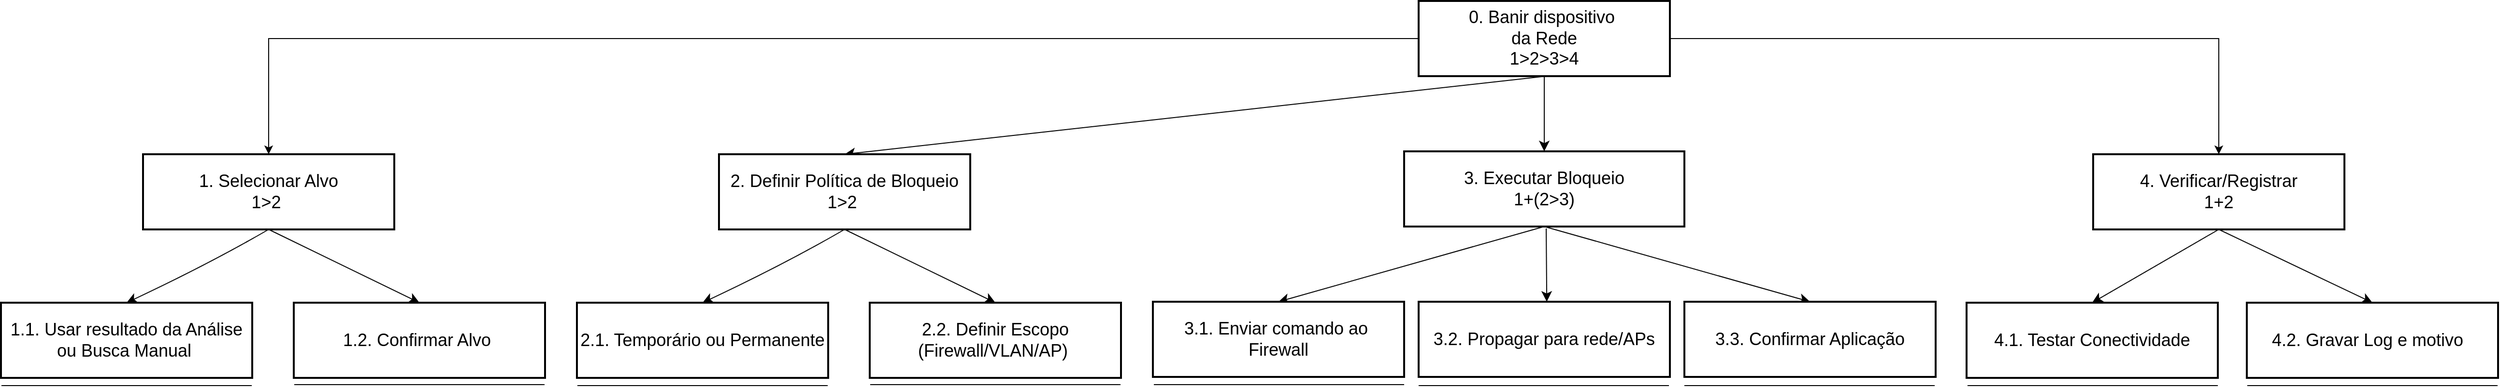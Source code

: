 <mxfile version="28.2.5">
  <diagram id="Il9Fi1deLX2TvpJTLiLy" name="Página-1">
    <mxGraphModel dx="4769" dy="2144" grid="0" gridSize="10" guides="1" tooltips="1" connect="1" arrows="1" fold="1" page="0" pageScale="1" pageWidth="827" pageHeight="1169" math="0" shadow="0">
      <root>
        <mxCell id="0" />
        <mxCell id="1" parent="0" />
        <mxCell id="qsnHaNQ02W6kuQBdbHIu-49" style="edgeStyle=none;curved=1;rounded=0;orthogonalLoop=1;jettySize=auto;html=1;exitX=0.5;exitY=1;exitDx=0;exitDy=0;entryX=0.5;entryY=0;entryDx=0;entryDy=0;fontSize=12;startSize=8;endSize=8;" parent="1" source="8" target="qsnHaNQ02W6kuQBdbHIu-48" edge="1">
          <mxGeometry relative="1" as="geometry" />
        </mxCell>
        <mxCell id="OoxH8hwJsNauPjpLRao7-24" style="edgeStyle=orthogonalEdgeStyle;rounded=0;orthogonalLoop=1;jettySize=auto;html=1;exitX=1;exitY=0.5;exitDx=0;exitDy=0;entryX=0.5;entryY=0;entryDx=0;entryDy=0;" parent="1" source="8" target="OoxH8hwJsNauPjpLRao7-10" edge="1">
          <mxGeometry relative="1" as="geometry" />
        </mxCell>
        <mxCell id="OoxH8hwJsNauPjpLRao7-26" style="edgeStyle=orthogonalEdgeStyle;rounded=0;orthogonalLoop=1;jettySize=auto;html=1;exitX=0;exitY=0.5;exitDx=0;exitDy=0;entryX=0.5;entryY=0;entryDx=0;entryDy=0;" parent="1" source="8" target="qsnHaNQ02W6kuQBdbHIu-45" edge="1">
          <mxGeometry relative="1" as="geometry" />
        </mxCell>
        <mxCell id="8" value="0. Banir dispositivo &#xa;da Rede&#xa;1&gt;2&gt;3&gt;4" style="whiteSpace=wrap;strokeWidth=2;fontSize=18;" parent="1" vertex="1">
          <mxGeometry x="59" y="-132" width="260" height="78" as="geometry" />
        </mxCell>
        <mxCell id="qsnHaNQ02W6kuQBdbHIu-43" value="1.1. Usar resultado da Análise ou Busca Manual " style="whiteSpace=wrap;strokeWidth=2;fontSize=18;" parent="1" vertex="1">
          <mxGeometry x="-1408" y="181" width="260" height="78" as="geometry" />
        </mxCell>
        <mxCell id="qsnHaNQ02W6kuQBdbHIu-44" value="1.2. Confirmar Alvo " style="whiteSpace=wrap;strokeWidth=2;fontSize=18;" parent="1" vertex="1">
          <mxGeometry x="-1105" y="181" width="260" height="78" as="geometry" />
        </mxCell>
        <mxCell id="qsnHaNQ02W6kuQBdbHIu-46" style="edgeStyle=none;curved=1;rounded=0;orthogonalLoop=1;jettySize=auto;html=1;exitX=0.5;exitY=1;exitDx=0;exitDy=0;entryX=0.5;entryY=0;entryDx=0;entryDy=0;fontSize=12;startSize=8;endSize=8;" parent="1" source="qsnHaNQ02W6kuQBdbHIu-45" target="qsnHaNQ02W6kuQBdbHIu-43" edge="1">
          <mxGeometry relative="1" as="geometry">
            <Array as="points">
              <mxPoint x="-1193" y="141" />
            </Array>
          </mxGeometry>
        </mxCell>
        <mxCell id="qsnHaNQ02W6kuQBdbHIu-47" style="edgeStyle=none;curved=1;rounded=0;orthogonalLoop=1;jettySize=auto;html=1;exitX=0.5;exitY=1;exitDx=0;exitDy=0;entryX=0.5;entryY=0;entryDx=0;entryDy=0;fontSize=12;startSize=8;endSize=8;" parent="1" source="qsnHaNQ02W6kuQBdbHIu-45" target="qsnHaNQ02W6kuQBdbHIu-44" edge="1">
          <mxGeometry relative="1" as="geometry" />
        </mxCell>
        <mxCell id="qsnHaNQ02W6kuQBdbHIu-45" value="1. Selecionar Alvo&#xa;1&gt;2 " style="whiteSpace=wrap;strokeWidth=2;fontSize=18;" parent="1" vertex="1">
          <mxGeometry x="-1261" y="27" width="260" height="78" as="geometry" />
        </mxCell>
        <mxCell id="qsnHaNQ02W6kuQBdbHIu-56" style="edgeStyle=none;curved=1;rounded=0;orthogonalLoop=1;jettySize=auto;html=1;exitX=0.5;exitY=1;exitDx=0;exitDy=0;entryX=0.5;entryY=0;entryDx=0;entryDy=0;fontSize=12;startSize=8;endSize=8;" parent="1" source="qsnHaNQ02W6kuQBdbHIu-48" target="qsnHaNQ02W6kuQBdbHIu-54" edge="1">
          <mxGeometry relative="1" as="geometry" />
        </mxCell>
        <mxCell id="qsnHaNQ02W6kuQBdbHIu-57" style="edgeStyle=none;curved=1;rounded=0;orthogonalLoop=1;jettySize=auto;html=1;exitX=0.5;exitY=1;exitDx=0;exitDy=0;entryX=0.5;entryY=0;entryDx=0;entryDy=0;fontSize=12;startSize=8;endSize=8;" parent="1" source="qsnHaNQ02W6kuQBdbHIu-48" target="qsnHaNQ02W6kuQBdbHIu-55" edge="1">
          <mxGeometry relative="1" as="geometry" />
        </mxCell>
        <mxCell id="qsnHaNQ02W6kuQBdbHIu-48" value="3. Executar Bloqueio&#xa;1+(2&gt;3)" style="whiteSpace=wrap;strokeWidth=2;fontSize=18;" parent="1" vertex="1">
          <mxGeometry x="44" y="24" width="290" height="78" as="geometry" />
        </mxCell>
        <mxCell id="qsnHaNQ02W6kuQBdbHIu-51" value="" style="endArrow=none;html=1;rounded=0;fontSize=12;startSize=8;endSize=8;curved=1;" parent="1" edge="1">
          <mxGeometry width="50" height="50" relative="1" as="geometry">
            <mxPoint x="-1407.5" y="267" as="sourcePoint" />
            <mxPoint x="-1148.5" y="267" as="targetPoint" />
          </mxGeometry>
        </mxCell>
        <mxCell id="qsnHaNQ02W6kuQBdbHIu-52" value="" style="endArrow=none;html=1;rounded=0;fontSize=12;startSize=8;endSize=8;curved=1;" parent="1" edge="1">
          <mxGeometry width="50" height="50" relative="1" as="geometry">
            <mxPoint x="-1104.5" y="266" as="sourcePoint" />
            <mxPoint x="-845.5" y="266" as="targetPoint" />
          </mxGeometry>
        </mxCell>
        <mxCell id="qsnHaNQ02W6kuQBdbHIu-54" value="3.1. Enviar comando ao &#xa;Firewall" style="whiteSpace=wrap;strokeWidth=2;fontSize=18;" parent="1" vertex="1">
          <mxGeometry x="-216" y="180" width="260" height="78" as="geometry" />
        </mxCell>
        <mxCell id="qsnHaNQ02W6kuQBdbHIu-55" value="3.3. Confirmar Aplicação" style="whiteSpace=wrap;strokeWidth=2;fontSize=18;" parent="1" vertex="1">
          <mxGeometry x="334" y="180" width="260" height="78" as="geometry" />
        </mxCell>
        <mxCell id="qsnHaNQ02W6kuQBdbHIu-58" value="" style="endArrow=none;html=1;rounded=0;fontSize=12;startSize=8;endSize=8;curved=1;" parent="1" edge="1">
          <mxGeometry width="50" height="50" relative="1" as="geometry">
            <mxPoint x="-215" y="266" as="sourcePoint" />
            <mxPoint x="44" y="266" as="targetPoint" />
          </mxGeometry>
        </mxCell>
        <mxCell id="qsnHaNQ02W6kuQBdbHIu-59" value="" style="endArrow=none;html=1;rounded=0;fontSize=12;startSize=8;endSize=8;curved=1;" parent="1" edge="1">
          <mxGeometry width="50" height="50" relative="1" as="geometry">
            <mxPoint x="334" y="267" as="sourcePoint" />
            <mxPoint x="593" y="267" as="targetPoint" />
          </mxGeometry>
        </mxCell>
        <mxCell id="OoxH8hwJsNauPjpLRao7-8" style="edgeStyle=none;curved=1;rounded=0;orthogonalLoop=1;jettySize=auto;html=1;exitX=0.5;exitY=1;exitDx=0;exitDy=0;entryX=0.5;entryY=0;entryDx=0;entryDy=0;fontSize=12;startSize=8;endSize=8;" parent="1" source="OoxH8hwJsNauPjpLRao7-10" target="OoxH8hwJsNauPjpLRao7-11" edge="1">
          <mxGeometry relative="1" as="geometry" />
        </mxCell>
        <mxCell id="OoxH8hwJsNauPjpLRao7-9" style="edgeStyle=none;curved=1;rounded=0;orthogonalLoop=1;jettySize=auto;html=1;exitX=0.5;exitY=1;exitDx=0;exitDy=0;entryX=0.5;entryY=0;entryDx=0;entryDy=0;fontSize=12;startSize=8;endSize=8;" parent="1" source="OoxH8hwJsNauPjpLRao7-10" target="OoxH8hwJsNauPjpLRao7-12" edge="1">
          <mxGeometry relative="1" as="geometry" />
        </mxCell>
        <mxCell id="OoxH8hwJsNauPjpLRao7-10" value="4. Verificar/Registrar&#xa;1+2" style="whiteSpace=wrap;strokeWidth=2;fontSize=18;" parent="1" vertex="1">
          <mxGeometry x="757" y="27" width="260" height="78" as="geometry" />
        </mxCell>
        <mxCell id="OoxH8hwJsNauPjpLRao7-11" value="4.1. Testar Conectividade" style="whiteSpace=wrap;strokeWidth=2;fontSize=18;" parent="1" vertex="1">
          <mxGeometry x="626" y="181" width="260" height="78" as="geometry" />
        </mxCell>
        <mxCell id="OoxH8hwJsNauPjpLRao7-12" value="4.2. Gravar Log e motivo  " style="whiteSpace=wrap;strokeWidth=2;fontSize=18;" parent="1" vertex="1">
          <mxGeometry x="916" y="181" width="260" height="78" as="geometry" />
        </mxCell>
        <mxCell id="OoxH8hwJsNauPjpLRao7-13" value="" style="endArrow=none;html=1;rounded=0;fontSize=12;startSize=8;endSize=8;curved=1;" parent="1" edge="1">
          <mxGeometry width="50" height="50" relative="1" as="geometry">
            <mxPoint x="627" y="267" as="sourcePoint" />
            <mxPoint x="886" y="267" as="targetPoint" />
          </mxGeometry>
        </mxCell>
        <mxCell id="nKwixSlPxWK7HE1tJYBq-8" style="edgeStyle=none;curved=1;rounded=0;orthogonalLoop=1;jettySize=auto;html=1;exitX=0.5;exitY=1;exitDx=0;exitDy=0;fontSize=12;startSize=8;endSize=8;entryX=0.51;entryY=0;entryDx=0;entryDy=0;entryPerimeter=0;" parent="1" target="nKwixSlPxWK7HE1tJYBq-9" edge="1">
          <mxGeometry relative="1" as="geometry">
            <mxPoint x="191" y="104" as="sourcePoint" />
            <mxPoint x="191" y="172" as="targetPoint" />
          </mxGeometry>
        </mxCell>
        <mxCell id="nKwixSlPxWK7HE1tJYBq-9" value="3.2. Propagar para rede/APs" style="whiteSpace=wrap;strokeWidth=2;fontSize=18;" parent="1" vertex="1">
          <mxGeometry x="59" y="180" width="260" height="78" as="geometry" />
        </mxCell>
        <mxCell id="nKwixSlPxWK7HE1tJYBq-10" value="" style="endArrow=none;html=1;rounded=0;fontSize=12;startSize=8;endSize=8;curved=1;" parent="1" edge="1">
          <mxGeometry width="50" height="50" relative="1" as="geometry">
            <mxPoint x="59" y="267" as="sourcePoint" />
            <mxPoint x="318" y="267" as="targetPoint" />
          </mxGeometry>
        </mxCell>
        <mxCell id="nKwixSlPxWK7HE1tJYBq-11" style="edgeStyle=none;curved=1;rounded=0;orthogonalLoop=1;jettySize=auto;html=1;exitX=0.5;exitY=1;exitDx=0;exitDy=0;fontSize=12;startSize=8;endSize=8;entryX=0.5;entryY=0;entryDx=0;entryDy=0;" parent="1" target="nKwixSlPxWK7HE1tJYBq-16" edge="1">
          <mxGeometry relative="1" as="geometry">
            <mxPoint x="191" y="-54" as="sourcePoint" />
            <mxPoint x="-328" y="40" as="targetPoint" />
          </mxGeometry>
        </mxCell>
        <mxCell id="nKwixSlPxWK7HE1tJYBq-12" value="2.1. Temporário ou Permanente" style="whiteSpace=wrap;strokeWidth=2;fontSize=18;" parent="1" vertex="1">
          <mxGeometry x="-812" y="181" width="260" height="78" as="geometry" />
        </mxCell>
        <mxCell id="nKwixSlPxWK7HE1tJYBq-13" value="2.2. Definir Escopo (Firewall/VLAN/AP) " style="whiteSpace=wrap;strokeWidth=2;fontSize=18;" parent="1" vertex="1">
          <mxGeometry x="-509" y="181" width="260" height="78" as="geometry" />
        </mxCell>
        <mxCell id="nKwixSlPxWK7HE1tJYBq-14" style="edgeStyle=none;curved=1;rounded=0;orthogonalLoop=1;jettySize=auto;html=1;exitX=0.5;exitY=1;exitDx=0;exitDy=0;entryX=0.5;entryY=0;entryDx=0;entryDy=0;fontSize=12;startSize=8;endSize=8;" parent="1" source="nKwixSlPxWK7HE1tJYBq-16" target="nKwixSlPxWK7HE1tJYBq-12" edge="1">
          <mxGeometry relative="1" as="geometry">
            <Array as="points">
              <mxPoint x="-597" y="141" />
            </Array>
          </mxGeometry>
        </mxCell>
        <mxCell id="nKwixSlPxWK7HE1tJYBq-15" style="edgeStyle=none;curved=1;rounded=0;orthogonalLoop=1;jettySize=auto;html=1;exitX=0.5;exitY=1;exitDx=0;exitDy=0;entryX=0.5;entryY=0;entryDx=0;entryDy=0;fontSize=12;startSize=8;endSize=8;" parent="1" source="nKwixSlPxWK7HE1tJYBq-16" target="nKwixSlPxWK7HE1tJYBq-13" edge="1">
          <mxGeometry relative="1" as="geometry" />
        </mxCell>
        <mxCell id="nKwixSlPxWK7HE1tJYBq-16" value="2. Definir Política de Bloqueio&#xa;1&gt;2 " style="whiteSpace=wrap;strokeWidth=2;fontSize=18;" parent="1" vertex="1">
          <mxGeometry x="-665" y="27" width="260" height="78" as="geometry" />
        </mxCell>
        <mxCell id="nKwixSlPxWK7HE1tJYBq-17" value="" style="endArrow=none;html=1;rounded=0;fontSize=12;startSize=8;endSize=8;curved=1;" parent="1" edge="1">
          <mxGeometry width="50" height="50" relative="1" as="geometry">
            <mxPoint x="-811.5" y="267" as="sourcePoint" />
            <mxPoint x="-552.5" y="267" as="targetPoint" />
          </mxGeometry>
        </mxCell>
        <mxCell id="nKwixSlPxWK7HE1tJYBq-18" value="" style="endArrow=none;html=1;rounded=0;fontSize=12;startSize=8;endSize=8;curved=1;" parent="1" edge="1">
          <mxGeometry width="50" height="50" relative="1" as="geometry">
            <mxPoint x="-508.5" y="266" as="sourcePoint" />
            <mxPoint x="-249.5" y="266" as="targetPoint" />
          </mxGeometry>
        </mxCell>
        <mxCell id="nKwixSlPxWK7HE1tJYBq-26" value="" style="endArrow=none;html=1;rounded=0;fontSize=12;startSize=8;endSize=8;curved=1;" parent="1" edge="1">
          <mxGeometry width="50" height="50" relative="1" as="geometry">
            <mxPoint x="916.5" y="267" as="sourcePoint" />
            <mxPoint x="1175.5" y="267" as="targetPoint" />
          </mxGeometry>
        </mxCell>
      </root>
    </mxGraphModel>
  </diagram>
</mxfile>
